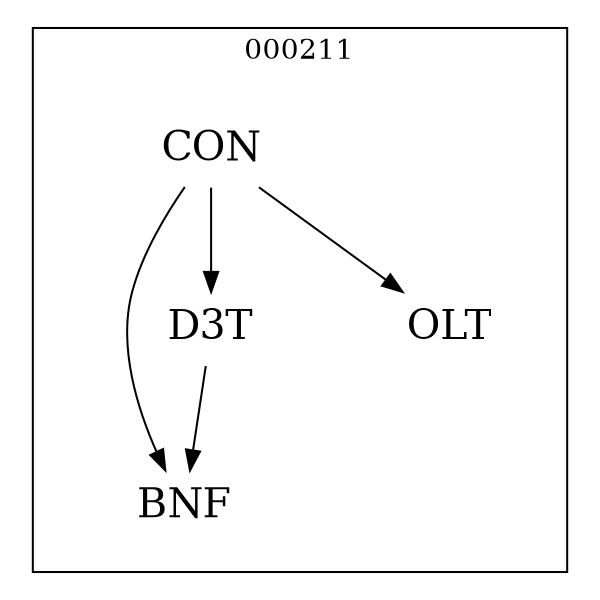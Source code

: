 strict digraph DAGS {
	size = "4,4!" ; ratio ="fill"; subgraph cluster_0{
			labeldoc = "t";
			label = "000211";node	[label= CON, shape = plaintext, fontsize=20] CON;node	[label= BNF, shape = plaintext, fontsize=20] BNF;node	[label= D3T, shape = plaintext, fontsize=20] D3T;node	[label= OLT, shape = plaintext, fontsize=20] OLT;
CON->BNF;
CON->D3T;
CON->OLT;
D3T->BNF;
	}}